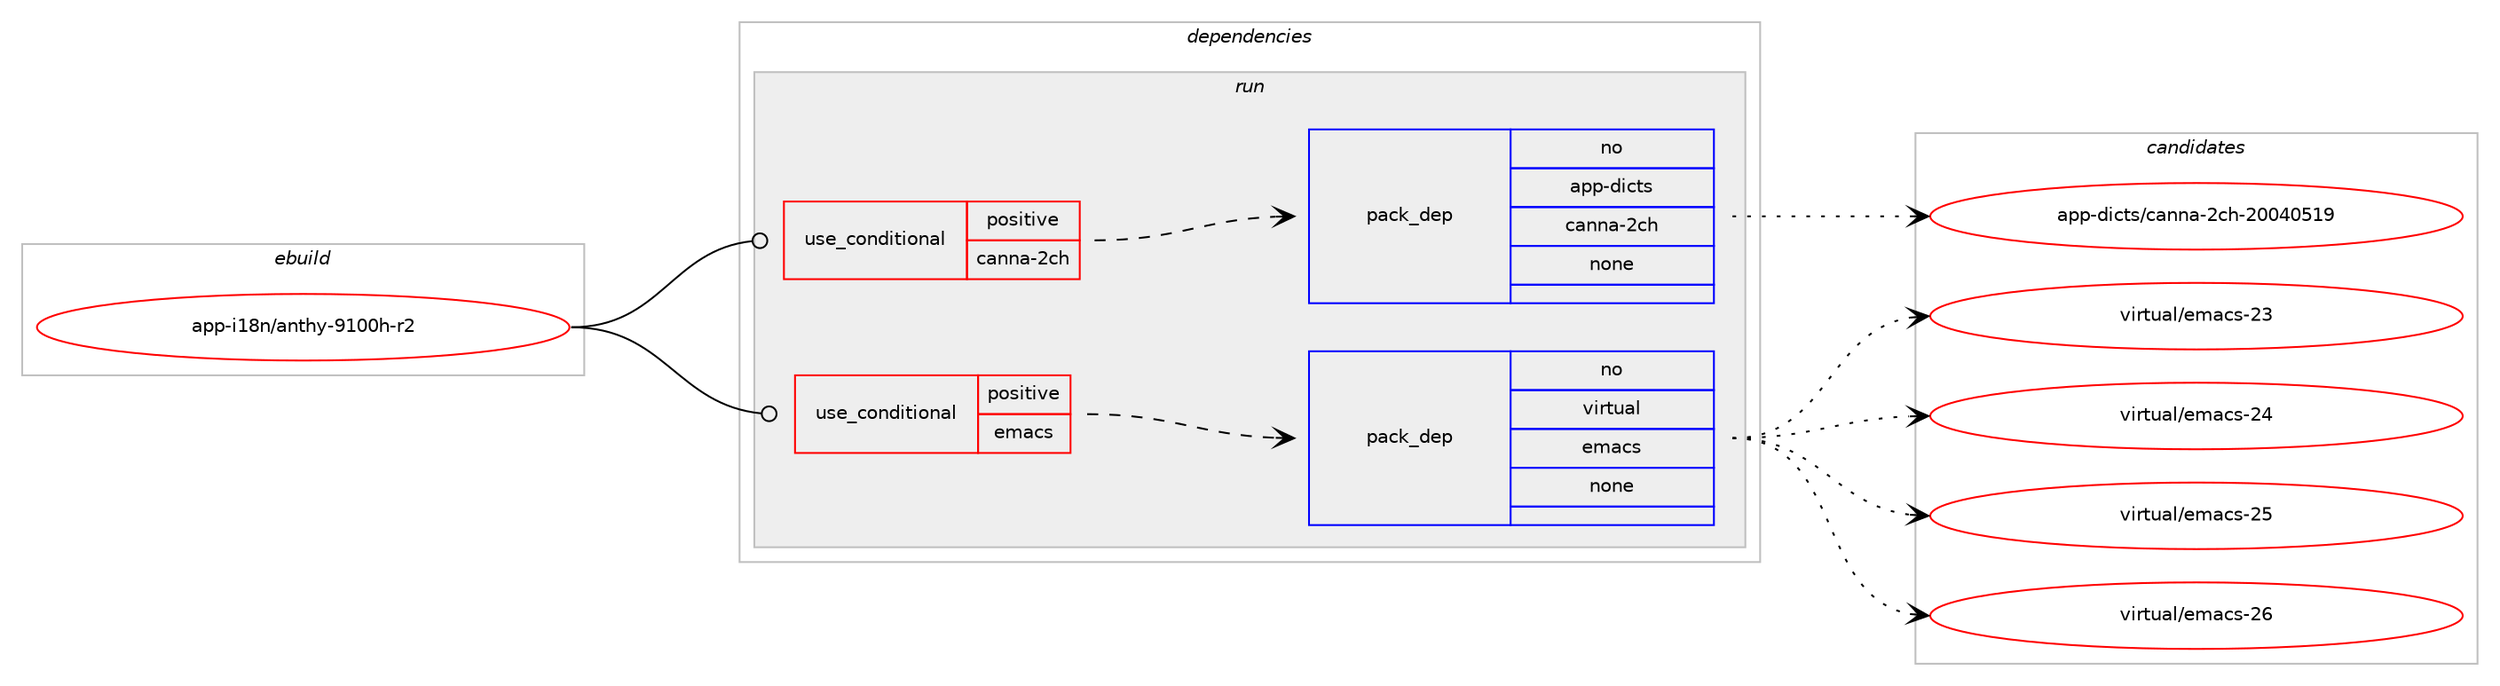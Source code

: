 digraph prolog {

# *************
# Graph options
# *************

newrank=true;
concentrate=true;
compound=true;
graph [rankdir=LR,fontname=Helvetica,fontsize=10,ranksep=1.5];#, ranksep=2.5, nodesep=0.2];
edge  [arrowhead=vee];
node  [fontname=Helvetica,fontsize=10];

# **********
# The ebuild
# **********

subgraph cluster_leftcol {
color=gray;
rank=same;
label=<<i>ebuild</i>>;
id [label="app-i18n/anthy-9100h-r2", color=red, width=4, href="../app-i18n/anthy-9100h-r2.svg"];
}

# ****************
# The dependencies
# ****************

subgraph cluster_midcol {
color=gray;
label=<<i>dependencies</i>>;
subgraph cluster_compile {
fillcolor="#eeeeee";
style=filled;
label=<<i>compile</i>>;
}
subgraph cluster_compileandrun {
fillcolor="#eeeeee";
style=filled;
label=<<i>compile and run</i>>;
}
subgraph cluster_run {
fillcolor="#eeeeee";
style=filled;
label=<<i>run</i>>;
subgraph cond118158 {
dependency494052 [label=<<TABLE BORDER="0" CELLBORDER="1" CELLSPACING="0" CELLPADDING="4"><TR><TD ROWSPAN="3" CELLPADDING="10">use_conditional</TD></TR><TR><TD>positive</TD></TR><TR><TD>canna-2ch</TD></TR></TABLE>>, shape=none, color=red];
subgraph pack366999 {
dependency494053 [label=<<TABLE BORDER="0" CELLBORDER="1" CELLSPACING="0" CELLPADDING="4" WIDTH="220"><TR><TD ROWSPAN="6" CELLPADDING="30">pack_dep</TD></TR><TR><TD WIDTH="110">no</TD></TR><TR><TD>app-dicts</TD></TR><TR><TD>canna-2ch</TD></TR><TR><TD>none</TD></TR><TR><TD></TD></TR></TABLE>>, shape=none, color=blue];
}
dependency494052:e -> dependency494053:w [weight=20,style="dashed",arrowhead="vee"];
}
id:e -> dependency494052:w [weight=20,style="solid",arrowhead="odot"];
subgraph cond118159 {
dependency494054 [label=<<TABLE BORDER="0" CELLBORDER="1" CELLSPACING="0" CELLPADDING="4"><TR><TD ROWSPAN="3" CELLPADDING="10">use_conditional</TD></TR><TR><TD>positive</TD></TR><TR><TD>emacs</TD></TR></TABLE>>, shape=none, color=red];
subgraph pack367000 {
dependency494055 [label=<<TABLE BORDER="0" CELLBORDER="1" CELLSPACING="0" CELLPADDING="4" WIDTH="220"><TR><TD ROWSPAN="6" CELLPADDING="30">pack_dep</TD></TR><TR><TD WIDTH="110">no</TD></TR><TR><TD>virtual</TD></TR><TR><TD>emacs</TD></TR><TR><TD>none</TD></TR><TR><TD></TD></TR></TABLE>>, shape=none, color=blue];
}
dependency494054:e -> dependency494055:w [weight=20,style="dashed",arrowhead="vee"];
}
id:e -> dependency494054:w [weight=20,style="solid",arrowhead="odot"];
}
}

# **************
# The candidates
# **************

subgraph cluster_choices {
rank=same;
color=gray;
label=<<i>candidates</i>>;

subgraph choice366999 {
color=black;
nodesep=1;
choice97112112451001059911611547999711011097455099104455048485248534957 [label="app-dicts/canna-2ch-20040519", color=red, width=4,href="../app-dicts/canna-2ch-20040519.svg"];
dependency494053:e -> choice97112112451001059911611547999711011097455099104455048485248534957:w [style=dotted,weight="100"];
}
subgraph choice367000 {
color=black;
nodesep=1;
choice11810511411611797108471011099799115455051 [label="virtual/emacs-23", color=red, width=4,href="../virtual/emacs-23.svg"];
choice11810511411611797108471011099799115455052 [label="virtual/emacs-24", color=red, width=4,href="../virtual/emacs-24.svg"];
choice11810511411611797108471011099799115455053 [label="virtual/emacs-25", color=red, width=4,href="../virtual/emacs-25.svg"];
choice11810511411611797108471011099799115455054 [label="virtual/emacs-26", color=red, width=4,href="../virtual/emacs-26.svg"];
dependency494055:e -> choice11810511411611797108471011099799115455051:w [style=dotted,weight="100"];
dependency494055:e -> choice11810511411611797108471011099799115455052:w [style=dotted,weight="100"];
dependency494055:e -> choice11810511411611797108471011099799115455053:w [style=dotted,weight="100"];
dependency494055:e -> choice11810511411611797108471011099799115455054:w [style=dotted,weight="100"];
}
}

}
